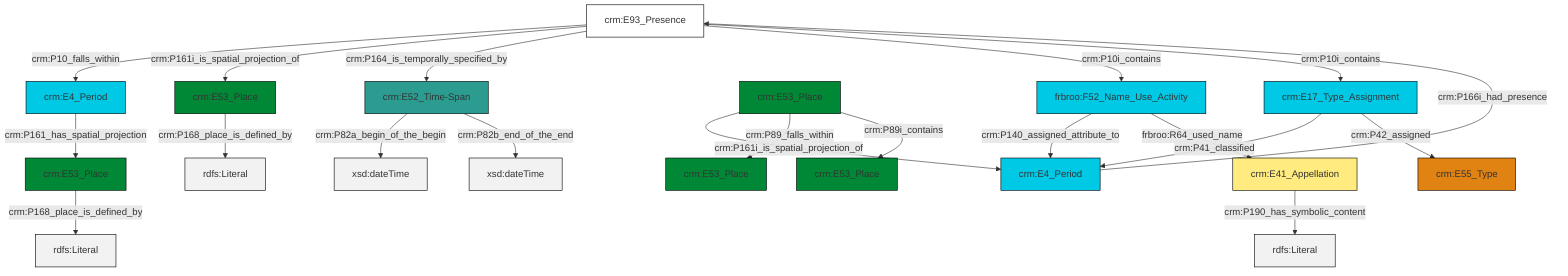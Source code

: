 graph TD
classDef Literal fill:#f2f2f2,stroke:#000000;
classDef CRM_Entity fill:#FFFFFF,stroke:#000000;
classDef Temporal_Entity fill:#00C9E6, stroke:#000000;
classDef Type fill:#E18312, stroke:#000000;
classDef Time-Span fill:#2C9C91, stroke:#000000;
classDef Appellation fill:#FFEB7F, stroke:#000000;
classDef Place fill:#008836, stroke:#000000;
classDef Persistent_Item fill:#B266B2, stroke:#000000;
classDef Conceptual_Object fill:#FFD700, stroke:#000000;
classDef Physical_Thing fill:#D2B48C, stroke:#000000;
classDef Actor fill:#f58aad, stroke:#000000;
classDef PC_Classes fill:#4ce600, stroke:#000000;
classDef Multi fill:#cccccc,stroke:#000000;

0["crm:E93_Presence"]:::CRM_Entity -->|crm:P10_falls_within| 1["crm:E4_Period"]:::Temporal_Entity
1["crm:E4_Period"]:::Temporal_Entity -->|crm:P161_has_spatial_projection| 2["crm:E53_Place"]:::Place
0["crm:E93_Presence"]:::CRM_Entity -->|crm:P161i_is_spatial_projection_of| 4["crm:E53_Place"]:::Place
6["crm:E52_Time-Span"]:::Time-Span -->|crm:P82a_begin_of_the_begin| 7[xsd:dateTime]:::Literal
4["crm:E53_Place"]:::Place -->|crm:P168_place_is_defined_by| 8[rdfs:Literal]:::Literal
0["crm:E93_Presence"]:::CRM_Entity -->|crm:P164_is_temporally_specified_by| 6["crm:E52_Time-Span"]:::Time-Span
6["crm:E52_Time-Span"]:::Time-Span -->|crm:P82b_end_of_the_end| 9[xsd:dateTime]:::Literal
10["crm:E53_Place"]:::Place -->|crm:P161i_is_spatial_projection_of| 11["crm:E4_Period"]:::Temporal_Entity
15["crm:E41_Appellation"]:::Appellation -->|crm:P190_has_symbolic_content| 16[rdfs:Literal]:::Literal
10["crm:E53_Place"]:::Place -->|crm:P89_falls_within| 17["crm:E53_Place"]:::Place
11["crm:E4_Period"]:::Temporal_Entity -->|crm:P166i_had_presence| 0["crm:E93_Presence"]:::CRM_Entity
0["crm:E93_Presence"]:::CRM_Entity -->|crm:P10i_contains| 19["frbroo:F52_Name_Use_Activity"]:::Temporal_Entity
19["frbroo:F52_Name_Use_Activity"]:::Temporal_Entity -->|crm:P140_assigned_attribute_to| 11["crm:E4_Period"]:::Temporal_Entity
22["crm:E17_Type_Assignment"]:::Temporal_Entity -->|crm:P41_classified| 11["crm:E4_Period"]:::Temporal_Entity
19["frbroo:F52_Name_Use_Activity"]:::Temporal_Entity -->|frbroo:R64_used_name| 15["crm:E41_Appellation"]:::Appellation
0["crm:E93_Presence"]:::CRM_Entity -->|crm:P10i_contains| 22["crm:E17_Type_Assignment"]:::Temporal_Entity
10["crm:E53_Place"]:::Place -->|crm:P89i_contains| 12["crm:E53_Place"]:::Place
22["crm:E17_Type_Assignment"]:::Temporal_Entity -->|crm:P42_assigned| 25["crm:E55_Type"]:::Type
2["crm:E53_Place"]:::Place -->|crm:P168_place_is_defined_by| 29[rdfs:Literal]:::Literal